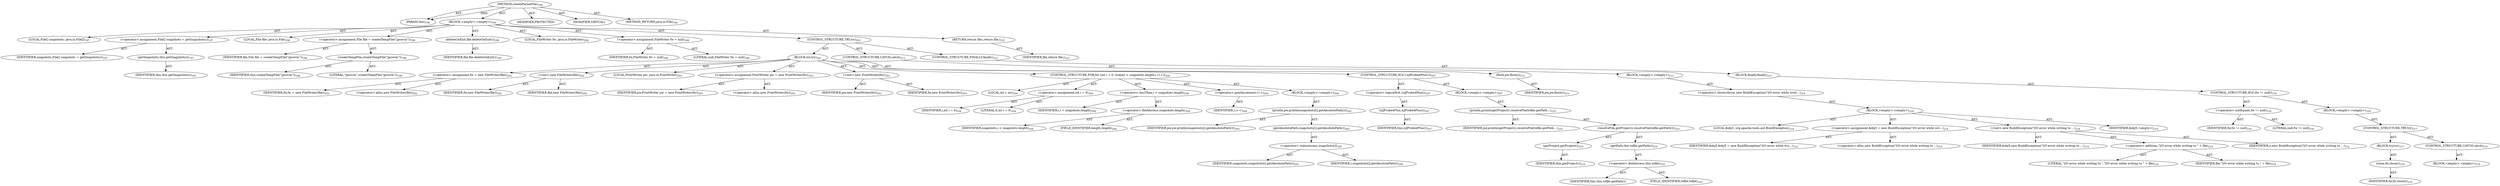 digraph "createParamFile" {  
"111669149703" [label = <(METHOD,createParamFile)<SUB>196</SUB>> ]
"115964116997" [label = <(PARAM,this)<SUB>196</SUB>> ]
"25769803799" [label = <(BLOCK,&lt;empty&gt;,&lt;empty&gt;)<SUB>196</SUB>> ]
"94489280533" [label = <(LOCAL,File[] snapshots: java.io.File[])<SUB>197</SUB>> ]
"30064771198" [label = <(&lt;operator&gt;.assignment,File[] snapshots = getSnapshots())<SUB>197</SUB>> ]
"68719476844" [label = <(IDENTIFIER,snapshots,File[] snapshots = getSnapshots())<SUB>197</SUB>> ]
"30064771199" [label = <(getSnapshots,this.getSnapshots())<SUB>197</SUB>> ]
"68719476751" [label = <(IDENTIFIER,this,this.getSnapshots())<SUB>197</SUB>> ]
"94489280534" [label = <(LOCAL,File file: java.io.File)<SUB>198</SUB>> ]
"30064771200" [label = <(&lt;operator&gt;.assignment,File file = createTempFile(&quot;jpcovm&quot;))<SUB>198</SUB>> ]
"68719476845" [label = <(IDENTIFIER,file,File file = createTempFile(&quot;jpcovm&quot;))<SUB>198</SUB>> ]
"30064771201" [label = <(createTempFile,createTempFile(&quot;jpcovm&quot;))<SUB>198</SUB>> ]
"68719476752" [label = <(IDENTIFIER,this,createTempFile(&quot;jpcovm&quot;))<SUB>198</SUB>> ]
"90194313229" [label = <(LITERAL,&quot;jpcovm&quot;,createTempFile(&quot;jpcovm&quot;))<SUB>198</SUB>> ]
"30064771202" [label = <(deleteOnExit,file.deleteOnExit())<SUB>199</SUB>> ]
"68719476846" [label = <(IDENTIFIER,file,file.deleteOnExit())<SUB>199</SUB>> ]
"94489280535" [label = <(LOCAL,FileWriter fw: java.io.FileWriter)<SUB>200</SUB>> ]
"30064771203" [label = <(&lt;operator&gt;.assignment,FileWriter fw = null)<SUB>200</SUB>> ]
"68719476847" [label = <(IDENTIFIER,fw,FileWriter fw = null)<SUB>200</SUB>> ]
"90194313230" [label = <(LITERAL,null,FileWriter fw = null)<SUB>200</SUB>> ]
"47244640267" [label = <(CONTROL_STRUCTURE,TRY,try)<SUB>201</SUB>> ]
"25769803800" [label = <(BLOCK,try,try)<SUB>201</SUB>> ]
"30064771204" [label = <(&lt;operator&gt;.assignment,fw = new FileWriter(file))<SUB>202</SUB>> ]
"68719476848" [label = <(IDENTIFIER,fw,fw = new FileWriter(file))<SUB>202</SUB>> ]
"30064771205" [label = <(&lt;operator&gt;.alloc,new FileWriter(file))<SUB>202</SUB>> ]
"30064771206" [label = <(&lt;init&gt;,new FileWriter(file))<SUB>202</SUB>> ]
"68719476849" [label = <(IDENTIFIER,fw,new FileWriter(file))<SUB>202</SUB>> ]
"68719476850" [label = <(IDENTIFIER,file,new FileWriter(file))<SUB>202</SUB>> ]
"94489280536" [label = <(LOCAL,PrintWriter pw: java.io.PrintWriter)<SUB>203</SUB>> ]
"30064771207" [label = <(&lt;operator&gt;.assignment,PrintWriter pw = new PrintWriter(fw))<SUB>203</SUB>> ]
"68719476851" [label = <(IDENTIFIER,pw,PrintWriter pw = new PrintWriter(fw))<SUB>203</SUB>> ]
"30064771208" [label = <(&lt;operator&gt;.alloc,new PrintWriter(fw))<SUB>203</SUB>> ]
"30064771209" [label = <(&lt;init&gt;,new PrintWriter(fw))<SUB>203</SUB>> ]
"68719476852" [label = <(IDENTIFIER,pw,new PrintWriter(fw))<SUB>203</SUB>> ]
"68719476853" [label = <(IDENTIFIER,fw,new PrintWriter(fw))<SUB>203</SUB>> ]
"47244640268" [label = <(CONTROL_STRUCTURE,FOR,for (int i = 0; Some(i &lt; snapshots.length); i++))<SUB>204</SUB>> ]
"94489280537" [label = <(LOCAL,int i: int)<SUB>204</SUB>> ]
"30064771210" [label = <(&lt;operator&gt;.assignment,int i = 0)<SUB>204</SUB>> ]
"68719476854" [label = <(IDENTIFIER,i,int i = 0)<SUB>204</SUB>> ]
"90194313231" [label = <(LITERAL,0,int i = 0)<SUB>204</SUB>> ]
"30064771211" [label = <(&lt;operator&gt;.lessThan,i &lt; snapshots.length)<SUB>204</SUB>> ]
"68719476855" [label = <(IDENTIFIER,i,i &lt; snapshots.length)<SUB>204</SUB>> ]
"30064771212" [label = <(&lt;operator&gt;.fieldAccess,snapshots.length)<SUB>204</SUB>> ]
"68719476856" [label = <(IDENTIFIER,snapshots,i &lt; snapshots.length)<SUB>204</SUB>> ]
"55834574863" [label = <(FIELD_IDENTIFIER,length,length)<SUB>204</SUB>> ]
"30064771213" [label = <(&lt;operator&gt;.postIncrement,i++)<SUB>204</SUB>> ]
"68719476857" [label = <(IDENTIFIER,i,i++)<SUB>204</SUB>> ]
"25769803801" [label = <(BLOCK,&lt;empty&gt;,&lt;empty&gt;)<SUB>204</SUB>> ]
"30064771214" [label = <(println,pw.println(snapshots[i].getAbsolutePath()))<SUB>205</SUB>> ]
"68719476858" [label = <(IDENTIFIER,pw,pw.println(snapshots[i].getAbsolutePath()))<SUB>205</SUB>> ]
"30064771215" [label = <(getAbsolutePath,snapshots[i].getAbsolutePath())<SUB>205</SUB>> ]
"30064771216" [label = <(&lt;operator&gt;.indexAccess,snapshots[i])<SUB>205</SUB>> ]
"68719476859" [label = <(IDENTIFIER,snapshots,snapshots[i].getAbsolutePath())<SUB>205</SUB>> ]
"68719476860" [label = <(IDENTIFIER,i,snapshots[i].getAbsolutePath())<SUB>205</SUB>> ]
"47244640269" [label = <(CONTROL_STRUCTURE,IF,if (!isJProbe4Plus()))<SUB>207</SUB>> ]
"30064771217" [label = <(&lt;operator&gt;.logicalNot,!isJProbe4Plus())<SUB>207</SUB>> ]
"30064771218" [label = <(isJProbe4Plus,isJProbe4Plus())<SUB>207</SUB>> ]
"68719476753" [label = <(IDENTIFIER,this,isJProbe4Plus())<SUB>207</SUB>> ]
"25769803802" [label = <(BLOCK,&lt;empty&gt;,&lt;empty&gt;)<SUB>207</SUB>> ]
"30064771219" [label = <(println,println(getProject().resolveFile(tofile.getPath...)<SUB>210</SUB>> ]
"68719476861" [label = <(IDENTIFIER,pw,println(getProject().resolveFile(tofile.getPath...)<SUB>210</SUB>> ]
"30064771220" [label = <(resolveFile,getProject().resolveFile(tofile.getPath()))<SUB>210</SUB>> ]
"30064771221" [label = <(getProject,getProject())<SUB>210</SUB>> ]
"68719476754" [label = <(IDENTIFIER,this,getProject())<SUB>210</SUB>> ]
"30064771222" [label = <(getPath,this.tofile.getPath())<SUB>210</SUB>> ]
"30064771223" [label = <(&lt;operator&gt;.fieldAccess,this.tofile)<SUB>210</SUB>> ]
"68719476862" [label = <(IDENTIFIER,this,this.tofile.getPath())> ]
"55834574864" [label = <(FIELD_IDENTIFIER,tofile,tofile)<SUB>210</SUB>> ]
"30064771224" [label = <(flush,pw.flush())<SUB>212</SUB>> ]
"68719476863" [label = <(IDENTIFIER,pw,pw.flush())<SUB>212</SUB>> ]
"47244640270" [label = <(CONTROL_STRUCTURE,CATCH,catch)<SUB>213</SUB>> ]
"25769803803" [label = <(BLOCK,&lt;empty&gt;,&lt;empty&gt;)<SUB>213</SUB>> ]
"30064771225" [label = <(&lt;operator&gt;.throw,throw new BuildException(&quot;I/O error while writi...)<SUB>214</SUB>> ]
"25769803804" [label = <(BLOCK,&lt;empty&gt;,&lt;empty&gt;)<SUB>214</SUB>> ]
"94489280538" [label = <(LOCAL,$obj5: org.apache.tools.ant.BuildException)<SUB>214</SUB>> ]
"30064771226" [label = <(&lt;operator&gt;.assignment,$obj5 = new BuildException(&quot;I/O error while wri...)<SUB>214</SUB>> ]
"68719476864" [label = <(IDENTIFIER,$obj5,$obj5 = new BuildException(&quot;I/O error while wri...)<SUB>214</SUB>> ]
"30064771227" [label = <(&lt;operator&gt;.alloc,new BuildException(&quot;I/O error while writing to ...)<SUB>214</SUB>> ]
"30064771228" [label = <(&lt;init&gt;,new BuildException(&quot;I/O error while writing to ...)<SUB>214</SUB>> ]
"68719476865" [label = <(IDENTIFIER,$obj5,new BuildException(&quot;I/O error while writing to ...)<SUB>214</SUB>> ]
"30064771229" [label = <(&lt;operator&gt;.addition,&quot;I/O error while writing to &quot; + file)<SUB>214</SUB>> ]
"90194313232" [label = <(LITERAL,&quot;I/O error while writing to &quot;,&quot;I/O error while writing to &quot; + file)<SUB>214</SUB>> ]
"68719476866" [label = <(IDENTIFIER,file,&quot;I/O error while writing to &quot; + file)<SUB>214</SUB>> ]
"68719476867" [label = <(IDENTIFIER,e,new BuildException(&quot;I/O error while writing to ...)<SUB>214</SUB>> ]
"68719476868" [label = <(IDENTIFIER,$obj5,&lt;empty&gt;)<SUB>214</SUB>> ]
"47244640271" [label = <(CONTROL_STRUCTURE,FINALLY,finally)<SUB>215</SUB>> ]
"25769803805" [label = <(BLOCK,finally,finally)<SUB>215</SUB>> ]
"47244640272" [label = <(CONTROL_STRUCTURE,IF,if (fw != null))<SUB>216</SUB>> ]
"30064771230" [label = <(&lt;operator&gt;.notEquals,fw != null)<SUB>216</SUB>> ]
"68719476869" [label = <(IDENTIFIER,fw,fw != null)<SUB>216</SUB>> ]
"90194313233" [label = <(LITERAL,null,fw != null)<SUB>216</SUB>> ]
"25769803806" [label = <(BLOCK,&lt;empty&gt;,&lt;empty&gt;)<SUB>216</SUB>> ]
"47244640273" [label = <(CONTROL_STRUCTURE,TRY,try)<SUB>217</SUB>> ]
"25769803807" [label = <(BLOCK,try,try)<SUB>217</SUB>> ]
"30064771231" [label = <(close,fw.close())<SUB>218</SUB>> ]
"68719476870" [label = <(IDENTIFIER,fw,fw.close())<SUB>218</SUB>> ]
"47244640274" [label = <(CONTROL_STRUCTURE,CATCH,catch)<SUB>219</SUB>> ]
"25769803808" [label = <(BLOCK,&lt;empty&gt;,&lt;empty&gt;)<SUB>219</SUB>> ]
"146028888065" [label = <(RETURN,return file;,return file;)<SUB>223</SUB>> ]
"68719476871" [label = <(IDENTIFIER,file,return file;)<SUB>223</SUB>> ]
"133143986193" [label = <(MODIFIER,PROTECTED)> ]
"133143986194" [label = <(MODIFIER,VIRTUAL)> ]
"128849018887" [label = <(METHOD_RETURN,java.io.File)<SUB>196</SUB>> ]
  "111669149703" -> "115964116997"  [ label = "AST: "] 
  "111669149703" -> "25769803799"  [ label = "AST: "] 
  "111669149703" -> "133143986193"  [ label = "AST: "] 
  "111669149703" -> "133143986194"  [ label = "AST: "] 
  "111669149703" -> "128849018887"  [ label = "AST: "] 
  "25769803799" -> "94489280533"  [ label = "AST: "] 
  "25769803799" -> "30064771198"  [ label = "AST: "] 
  "25769803799" -> "94489280534"  [ label = "AST: "] 
  "25769803799" -> "30064771200"  [ label = "AST: "] 
  "25769803799" -> "30064771202"  [ label = "AST: "] 
  "25769803799" -> "94489280535"  [ label = "AST: "] 
  "25769803799" -> "30064771203"  [ label = "AST: "] 
  "25769803799" -> "47244640267"  [ label = "AST: "] 
  "25769803799" -> "146028888065"  [ label = "AST: "] 
  "30064771198" -> "68719476844"  [ label = "AST: "] 
  "30064771198" -> "30064771199"  [ label = "AST: "] 
  "30064771199" -> "68719476751"  [ label = "AST: "] 
  "30064771200" -> "68719476845"  [ label = "AST: "] 
  "30064771200" -> "30064771201"  [ label = "AST: "] 
  "30064771201" -> "68719476752"  [ label = "AST: "] 
  "30064771201" -> "90194313229"  [ label = "AST: "] 
  "30064771202" -> "68719476846"  [ label = "AST: "] 
  "30064771203" -> "68719476847"  [ label = "AST: "] 
  "30064771203" -> "90194313230"  [ label = "AST: "] 
  "47244640267" -> "25769803800"  [ label = "AST: "] 
  "47244640267" -> "47244640270"  [ label = "AST: "] 
  "47244640267" -> "47244640271"  [ label = "AST: "] 
  "25769803800" -> "30064771204"  [ label = "AST: "] 
  "25769803800" -> "30064771206"  [ label = "AST: "] 
  "25769803800" -> "94489280536"  [ label = "AST: "] 
  "25769803800" -> "30064771207"  [ label = "AST: "] 
  "25769803800" -> "30064771209"  [ label = "AST: "] 
  "25769803800" -> "47244640268"  [ label = "AST: "] 
  "25769803800" -> "47244640269"  [ label = "AST: "] 
  "25769803800" -> "30064771224"  [ label = "AST: "] 
  "30064771204" -> "68719476848"  [ label = "AST: "] 
  "30064771204" -> "30064771205"  [ label = "AST: "] 
  "30064771206" -> "68719476849"  [ label = "AST: "] 
  "30064771206" -> "68719476850"  [ label = "AST: "] 
  "30064771207" -> "68719476851"  [ label = "AST: "] 
  "30064771207" -> "30064771208"  [ label = "AST: "] 
  "30064771209" -> "68719476852"  [ label = "AST: "] 
  "30064771209" -> "68719476853"  [ label = "AST: "] 
  "47244640268" -> "94489280537"  [ label = "AST: "] 
  "47244640268" -> "30064771210"  [ label = "AST: "] 
  "47244640268" -> "30064771211"  [ label = "AST: "] 
  "47244640268" -> "30064771213"  [ label = "AST: "] 
  "47244640268" -> "25769803801"  [ label = "AST: "] 
  "30064771210" -> "68719476854"  [ label = "AST: "] 
  "30064771210" -> "90194313231"  [ label = "AST: "] 
  "30064771211" -> "68719476855"  [ label = "AST: "] 
  "30064771211" -> "30064771212"  [ label = "AST: "] 
  "30064771212" -> "68719476856"  [ label = "AST: "] 
  "30064771212" -> "55834574863"  [ label = "AST: "] 
  "30064771213" -> "68719476857"  [ label = "AST: "] 
  "25769803801" -> "30064771214"  [ label = "AST: "] 
  "30064771214" -> "68719476858"  [ label = "AST: "] 
  "30064771214" -> "30064771215"  [ label = "AST: "] 
  "30064771215" -> "30064771216"  [ label = "AST: "] 
  "30064771216" -> "68719476859"  [ label = "AST: "] 
  "30064771216" -> "68719476860"  [ label = "AST: "] 
  "47244640269" -> "30064771217"  [ label = "AST: "] 
  "47244640269" -> "25769803802"  [ label = "AST: "] 
  "30064771217" -> "30064771218"  [ label = "AST: "] 
  "30064771218" -> "68719476753"  [ label = "AST: "] 
  "25769803802" -> "30064771219"  [ label = "AST: "] 
  "30064771219" -> "68719476861"  [ label = "AST: "] 
  "30064771219" -> "30064771220"  [ label = "AST: "] 
  "30064771220" -> "30064771221"  [ label = "AST: "] 
  "30064771220" -> "30064771222"  [ label = "AST: "] 
  "30064771221" -> "68719476754"  [ label = "AST: "] 
  "30064771222" -> "30064771223"  [ label = "AST: "] 
  "30064771223" -> "68719476862"  [ label = "AST: "] 
  "30064771223" -> "55834574864"  [ label = "AST: "] 
  "30064771224" -> "68719476863"  [ label = "AST: "] 
  "47244640270" -> "25769803803"  [ label = "AST: "] 
  "25769803803" -> "30064771225"  [ label = "AST: "] 
  "30064771225" -> "25769803804"  [ label = "AST: "] 
  "25769803804" -> "94489280538"  [ label = "AST: "] 
  "25769803804" -> "30064771226"  [ label = "AST: "] 
  "25769803804" -> "30064771228"  [ label = "AST: "] 
  "25769803804" -> "68719476868"  [ label = "AST: "] 
  "30064771226" -> "68719476864"  [ label = "AST: "] 
  "30064771226" -> "30064771227"  [ label = "AST: "] 
  "30064771228" -> "68719476865"  [ label = "AST: "] 
  "30064771228" -> "30064771229"  [ label = "AST: "] 
  "30064771228" -> "68719476867"  [ label = "AST: "] 
  "30064771229" -> "90194313232"  [ label = "AST: "] 
  "30064771229" -> "68719476866"  [ label = "AST: "] 
  "47244640271" -> "25769803805"  [ label = "AST: "] 
  "25769803805" -> "47244640272"  [ label = "AST: "] 
  "47244640272" -> "30064771230"  [ label = "AST: "] 
  "47244640272" -> "25769803806"  [ label = "AST: "] 
  "30064771230" -> "68719476869"  [ label = "AST: "] 
  "30064771230" -> "90194313233"  [ label = "AST: "] 
  "25769803806" -> "47244640273"  [ label = "AST: "] 
  "47244640273" -> "25769803807"  [ label = "AST: "] 
  "47244640273" -> "47244640274"  [ label = "AST: "] 
  "25769803807" -> "30064771231"  [ label = "AST: "] 
  "30064771231" -> "68719476870"  [ label = "AST: "] 
  "47244640274" -> "25769803808"  [ label = "AST: "] 
  "146028888065" -> "68719476871"  [ label = "AST: "] 
  "111669149703" -> "115964116997"  [ label = "DDG: "] 
}

